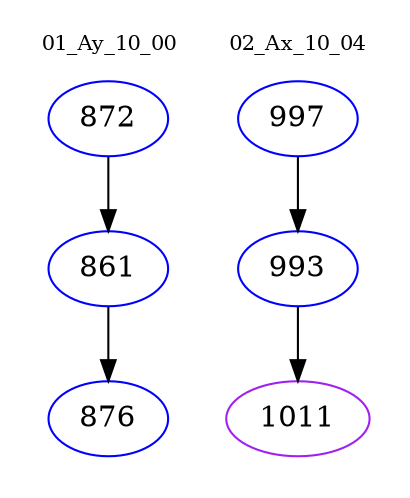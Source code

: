 digraph{
subgraph cluster_0 {
color = white
label = "01_Ay_10_00";
fontsize=10;
T0_872 [label="872", color="blue"]
T0_872 -> T0_861 [color="black"]
T0_861 [label="861", color="blue"]
T0_861 -> T0_876 [color="black"]
T0_876 [label="876", color="blue"]
}
subgraph cluster_1 {
color = white
label = "02_Ax_10_04";
fontsize=10;
T1_997 [label="997", color="blue"]
T1_997 -> T1_993 [color="black"]
T1_993 [label="993", color="blue"]
T1_993 -> T1_1011 [color="black"]
T1_1011 [label="1011", color="purple"]
}
}
